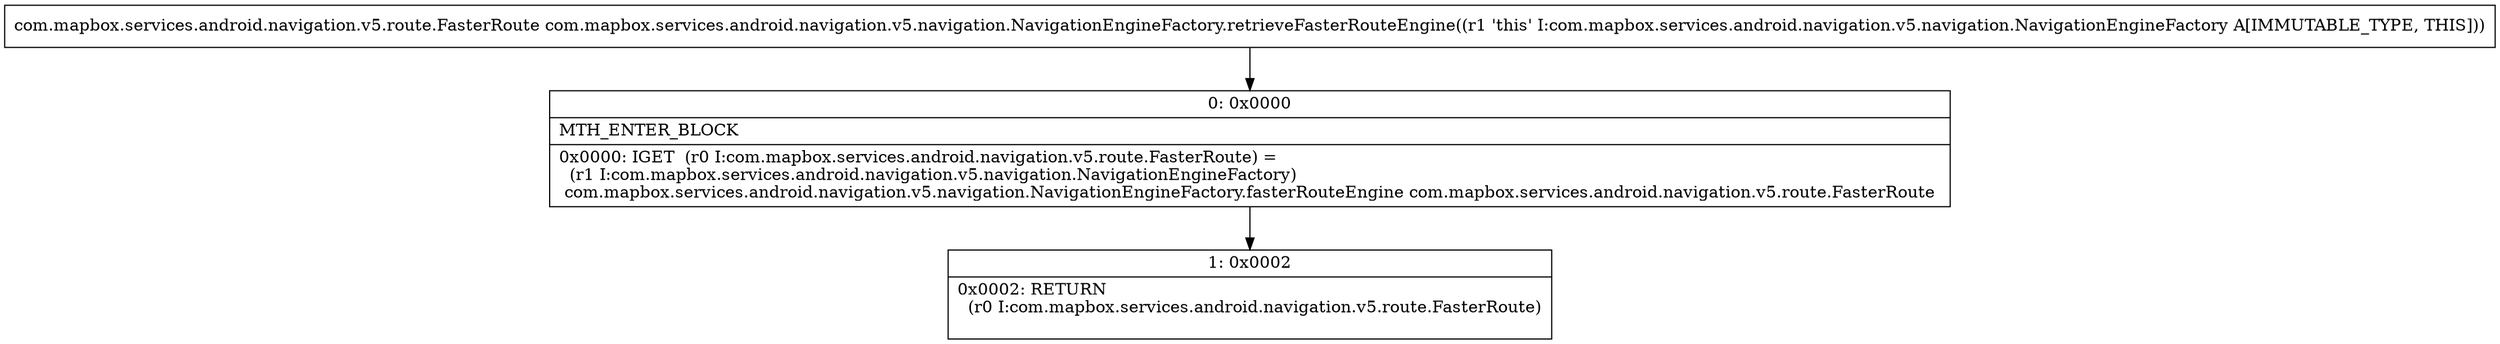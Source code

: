 digraph "CFG forcom.mapbox.services.android.navigation.v5.navigation.NavigationEngineFactory.retrieveFasterRouteEngine()Lcom\/mapbox\/services\/android\/navigation\/v5\/route\/FasterRoute;" {
Node_0 [shape=record,label="{0\:\ 0x0000|MTH_ENTER_BLOCK\l|0x0000: IGET  (r0 I:com.mapbox.services.android.navigation.v5.route.FasterRoute) = \l  (r1 I:com.mapbox.services.android.navigation.v5.navigation.NavigationEngineFactory)\l com.mapbox.services.android.navigation.v5.navigation.NavigationEngineFactory.fasterRouteEngine com.mapbox.services.android.navigation.v5.route.FasterRoute \l}"];
Node_1 [shape=record,label="{1\:\ 0x0002|0x0002: RETURN  \l  (r0 I:com.mapbox.services.android.navigation.v5.route.FasterRoute)\l \l}"];
MethodNode[shape=record,label="{com.mapbox.services.android.navigation.v5.route.FasterRoute com.mapbox.services.android.navigation.v5.navigation.NavigationEngineFactory.retrieveFasterRouteEngine((r1 'this' I:com.mapbox.services.android.navigation.v5.navigation.NavigationEngineFactory A[IMMUTABLE_TYPE, THIS])) }"];
MethodNode -> Node_0;
Node_0 -> Node_1;
}

